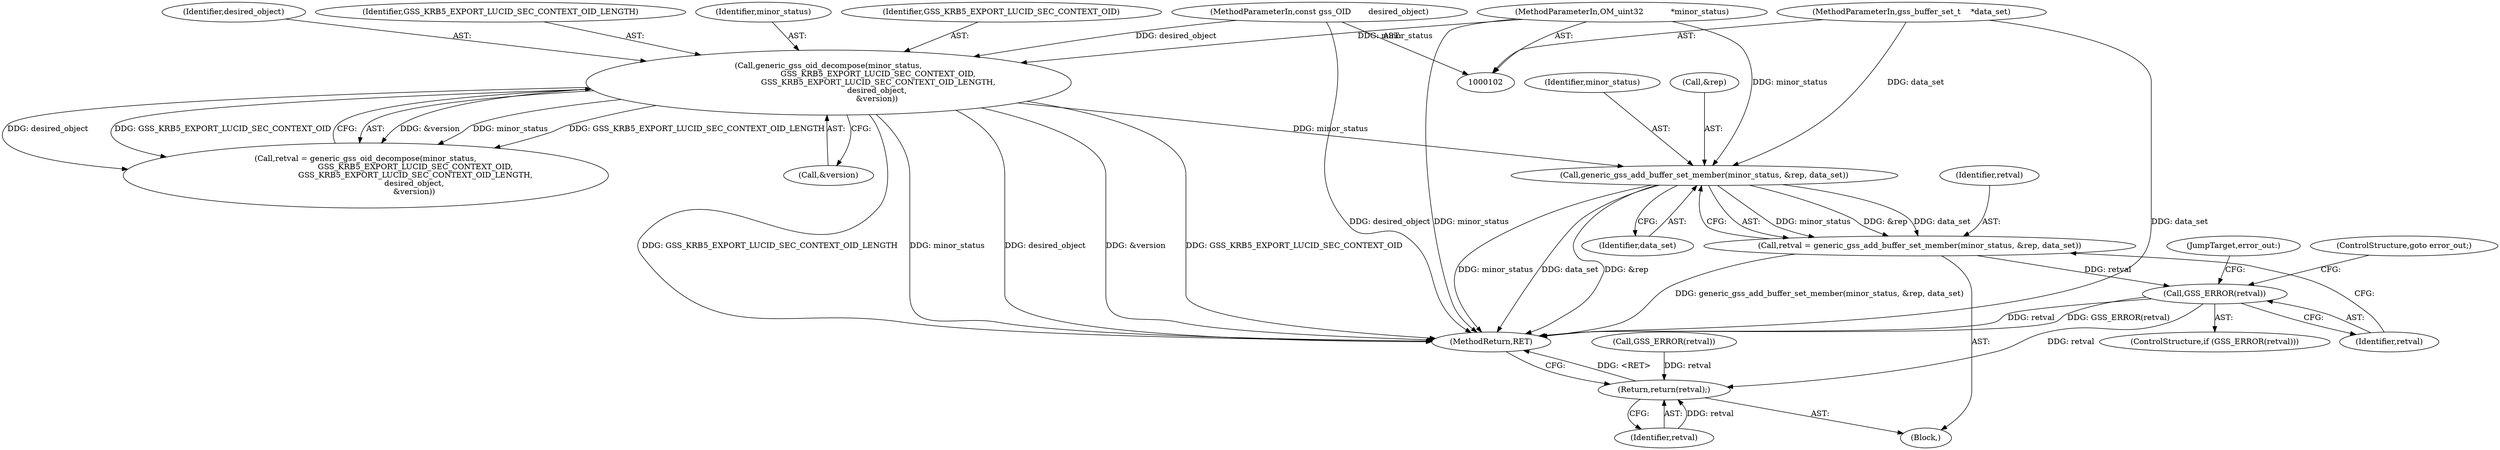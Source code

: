 digraph "0_krb5_82dc33da50338ac84c7b4102dc6513d897d0506a_7@pointer" {
"1000207" [label="(Call,generic_gss_add_buffer_set_member(minor_status, &rep, data_set))"];
"1000157" [label="(Call,generic_gss_oid_decompose(minor_status,\n                                        GSS_KRB5_EXPORT_LUCID_SEC_CONTEXT_OID,\n                                        GSS_KRB5_EXPORT_LUCID_SEC_CONTEXT_OID_LENGTH,\n                                       desired_object,\n                                       &version))"];
"1000103" [label="(MethodParameterIn,OM_uint32           *minor_status)"];
"1000105" [label="(MethodParameterIn,const gss_OID       desired_object)"];
"1000106" [label="(MethodParameterIn,gss_buffer_set_t    *data_set)"];
"1000205" [label="(Call,retval = generic_gss_add_buffer_set_member(minor_status, &rep, data_set))"];
"1000213" [label="(Call,GSS_ERROR(retval))"];
"1000228" [label="(Return,return(retval);)"];
"1000205" [label="(Call,retval = generic_gss_add_buffer_set_member(minor_status, &rep, data_set))"];
"1000228" [label="(Return,return(retval);)"];
"1000208" [label="(Identifier,minor_status)"];
"1000229" [label="(Identifier,retval)"];
"1000155" [label="(Call,retval = generic_gss_oid_decompose(minor_status,\n                                        GSS_KRB5_EXPORT_LUCID_SEC_CONTEXT_OID,\n                                        GSS_KRB5_EXPORT_LUCID_SEC_CONTEXT_OID_LENGTH,\n                                       desired_object,\n                                       &version))"];
"1000216" [label="(JumpTarget,error_out:)"];
"1000211" [label="(Identifier,data_set)"];
"1000206" [label="(Identifier,retval)"];
"1000159" [label="(Identifier,GSS_KRB5_EXPORT_LUCID_SEC_CONTEXT_OID)"];
"1000162" [label="(Call,&version)"];
"1000209" [label="(Call,&rep)"];
"1000213" [label="(Call,GSS_ERROR(retval))"];
"1000161" [label="(Identifier,desired_object)"];
"1000107" [label="(Block,)"];
"1000160" [label="(Identifier,GSS_KRB5_EXPORT_LUCID_SEC_CONTEXT_OID_LENGTH)"];
"1000212" [label="(ControlStructure,if (GSS_ERROR(retval)))"];
"1000207" [label="(Call,generic_gss_add_buffer_set_member(minor_status, &rep, data_set))"];
"1000215" [label="(ControlStructure,goto error_out;)"];
"1000165" [label="(Call,GSS_ERROR(retval))"];
"1000106" [label="(MethodParameterIn,gss_buffer_set_t    *data_set)"];
"1000230" [label="(MethodReturn,RET)"];
"1000105" [label="(MethodParameterIn,const gss_OID       desired_object)"];
"1000158" [label="(Identifier,minor_status)"];
"1000103" [label="(MethodParameterIn,OM_uint32           *minor_status)"];
"1000157" [label="(Call,generic_gss_oid_decompose(minor_status,\n                                        GSS_KRB5_EXPORT_LUCID_SEC_CONTEXT_OID,\n                                        GSS_KRB5_EXPORT_LUCID_SEC_CONTEXT_OID_LENGTH,\n                                       desired_object,\n                                       &version))"];
"1000214" [label="(Identifier,retval)"];
"1000207" -> "1000205"  [label="AST: "];
"1000207" -> "1000211"  [label="CFG: "];
"1000208" -> "1000207"  [label="AST: "];
"1000209" -> "1000207"  [label="AST: "];
"1000211" -> "1000207"  [label="AST: "];
"1000205" -> "1000207"  [label="CFG: "];
"1000207" -> "1000230"  [label="DDG: &rep"];
"1000207" -> "1000230"  [label="DDG: minor_status"];
"1000207" -> "1000230"  [label="DDG: data_set"];
"1000207" -> "1000205"  [label="DDG: minor_status"];
"1000207" -> "1000205"  [label="DDG: &rep"];
"1000207" -> "1000205"  [label="DDG: data_set"];
"1000157" -> "1000207"  [label="DDG: minor_status"];
"1000103" -> "1000207"  [label="DDG: minor_status"];
"1000106" -> "1000207"  [label="DDG: data_set"];
"1000157" -> "1000155"  [label="AST: "];
"1000157" -> "1000162"  [label="CFG: "];
"1000158" -> "1000157"  [label="AST: "];
"1000159" -> "1000157"  [label="AST: "];
"1000160" -> "1000157"  [label="AST: "];
"1000161" -> "1000157"  [label="AST: "];
"1000162" -> "1000157"  [label="AST: "];
"1000155" -> "1000157"  [label="CFG: "];
"1000157" -> "1000230"  [label="DDG: &version"];
"1000157" -> "1000230"  [label="DDG: GSS_KRB5_EXPORT_LUCID_SEC_CONTEXT_OID"];
"1000157" -> "1000230"  [label="DDG: GSS_KRB5_EXPORT_LUCID_SEC_CONTEXT_OID_LENGTH"];
"1000157" -> "1000230"  [label="DDG: minor_status"];
"1000157" -> "1000230"  [label="DDG: desired_object"];
"1000157" -> "1000155"  [label="DDG: &version"];
"1000157" -> "1000155"  [label="DDG: minor_status"];
"1000157" -> "1000155"  [label="DDG: GSS_KRB5_EXPORT_LUCID_SEC_CONTEXT_OID_LENGTH"];
"1000157" -> "1000155"  [label="DDG: desired_object"];
"1000157" -> "1000155"  [label="DDG: GSS_KRB5_EXPORT_LUCID_SEC_CONTEXT_OID"];
"1000103" -> "1000157"  [label="DDG: minor_status"];
"1000105" -> "1000157"  [label="DDG: desired_object"];
"1000103" -> "1000102"  [label="AST: "];
"1000103" -> "1000230"  [label="DDG: minor_status"];
"1000105" -> "1000102"  [label="AST: "];
"1000105" -> "1000230"  [label="DDG: desired_object"];
"1000106" -> "1000102"  [label="AST: "];
"1000106" -> "1000230"  [label="DDG: data_set"];
"1000205" -> "1000107"  [label="AST: "];
"1000206" -> "1000205"  [label="AST: "];
"1000214" -> "1000205"  [label="CFG: "];
"1000205" -> "1000230"  [label="DDG: generic_gss_add_buffer_set_member(minor_status, &rep, data_set)"];
"1000205" -> "1000213"  [label="DDG: retval"];
"1000213" -> "1000212"  [label="AST: "];
"1000213" -> "1000214"  [label="CFG: "];
"1000214" -> "1000213"  [label="AST: "];
"1000215" -> "1000213"  [label="CFG: "];
"1000216" -> "1000213"  [label="CFG: "];
"1000213" -> "1000230"  [label="DDG: retval"];
"1000213" -> "1000230"  [label="DDG: GSS_ERROR(retval)"];
"1000213" -> "1000228"  [label="DDG: retval"];
"1000228" -> "1000107"  [label="AST: "];
"1000228" -> "1000229"  [label="CFG: "];
"1000229" -> "1000228"  [label="AST: "];
"1000230" -> "1000228"  [label="CFG: "];
"1000228" -> "1000230"  [label="DDG: <RET>"];
"1000229" -> "1000228"  [label="DDG: retval"];
"1000165" -> "1000228"  [label="DDG: retval"];
}
